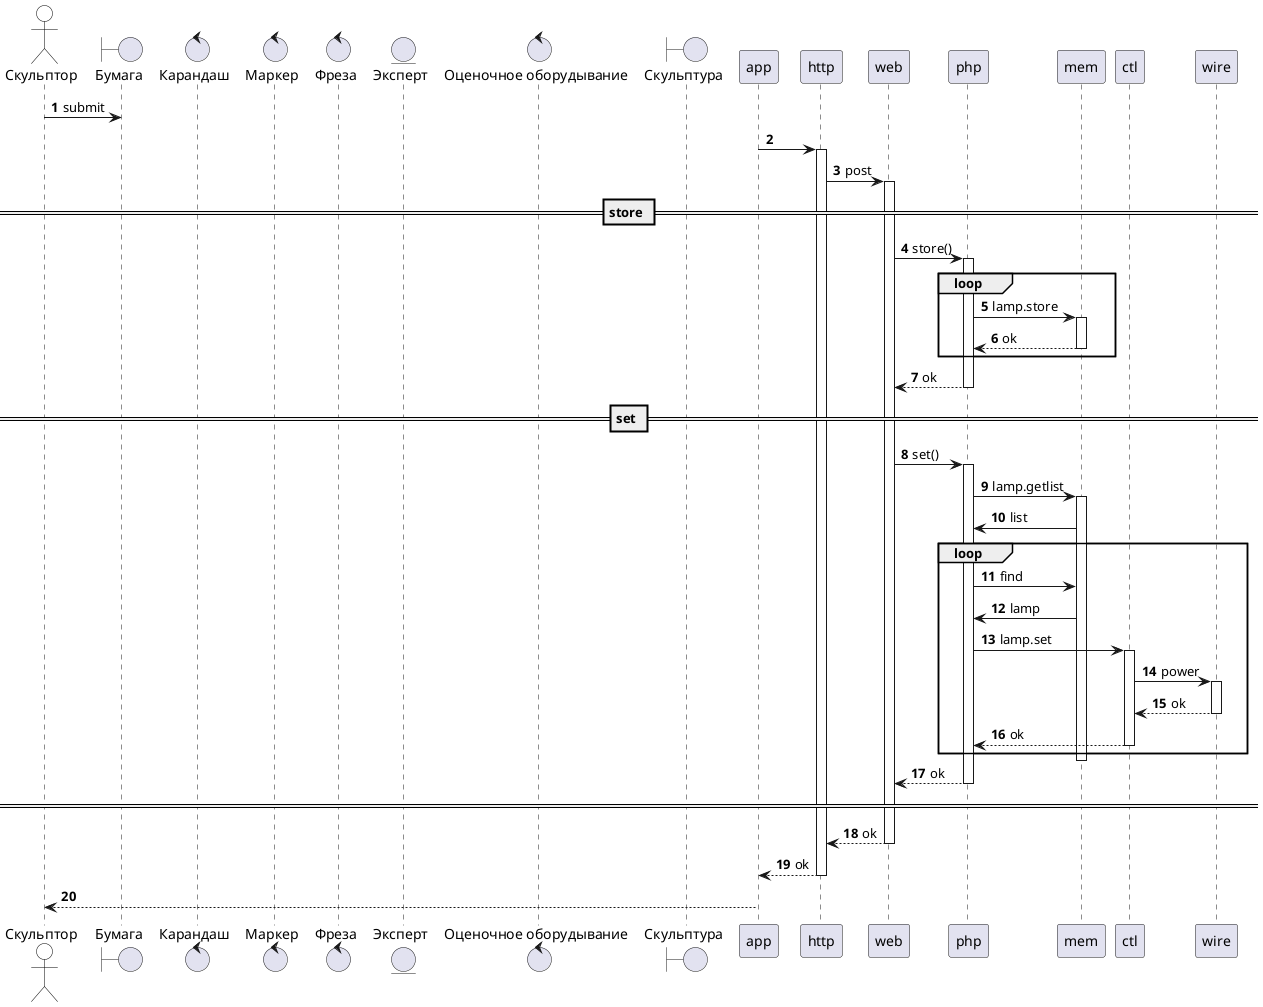 @startuml
skinparam actor {
	BackgroundColor White
	ArrowColor Black
	BorderColor Black
}
autonumber

actor "Скульптор" as user
boundary "Бумага" as paper
control "Карандаш" as pencil
control "Маркер" as marker
control "Фреза" as cutter
entity "Эксперт" as expert
control "Оценочное оборудывание" as device
boundary "Скульптура" as sculpture

user -> paper: submit
app -> http
activate http
http -> web: post
activate web

== store ==

web -> php: store()
activate php
loop
   php -> mem: lamp.store
   activate mem
   mem --> php: ok
   deactivate mem
end
php --> web: ok
deactivate php

== set ==

web -> php: set()
activate php

php -> mem: lamp.getlist
activate mem
mem -> php: list

loop
   php -> mem: find
   mem -> php: lamp
   php -> ctl: lamp.set
   activate ctl
   ctl -> wire: power
   activate wire
   wire --> ctl: ok
   deactivate wire
   ctl --> php: ok
   deactivate ctl
end
deactivate mem
php --> web: ok
deactivate php

== ==

web --> http: ok
deactivate web
http --> app: ok
deactivate http

app --> user
@enduml
